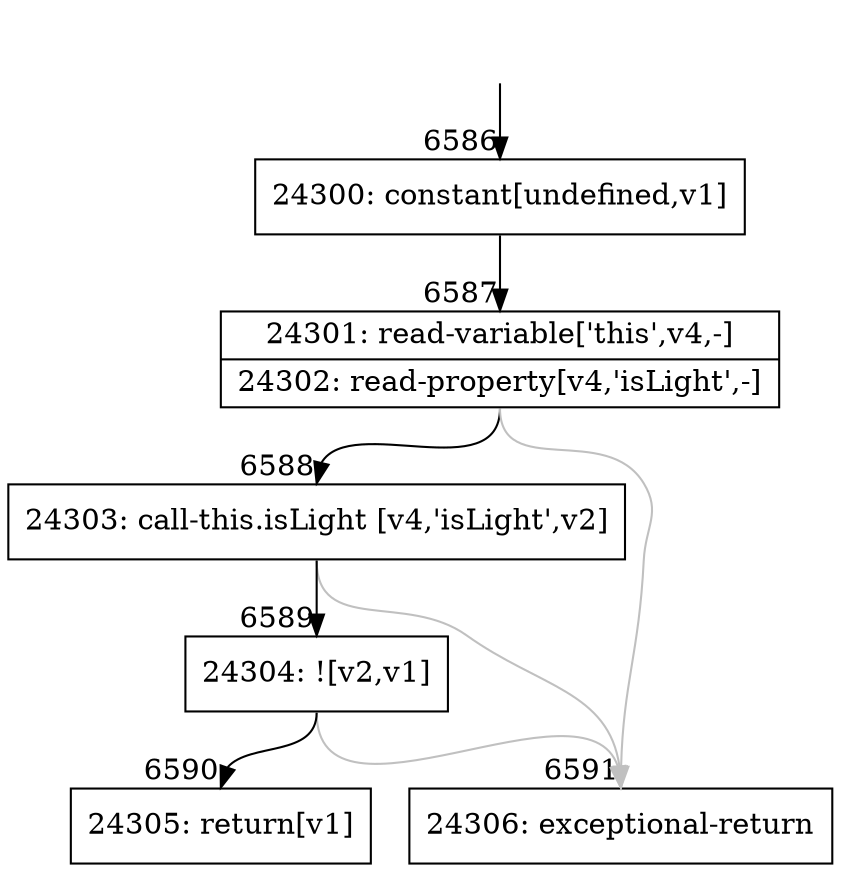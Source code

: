digraph {
rankdir="TD"
BB_entry443[shape=none,label=""];
BB_entry443 -> BB6586 [tailport=s, headport=n, headlabel="    6586"]
BB6586 [shape=record label="{24300: constant[undefined,v1]}" ] 
BB6586 -> BB6587 [tailport=s, headport=n, headlabel="      6587"]
BB6587 [shape=record label="{24301: read-variable['this',v4,-]|24302: read-property[v4,'isLight',-]}" ] 
BB6587 -> BB6588 [tailport=s, headport=n, headlabel="      6588"]
BB6587 -> BB6591 [tailport=s, headport=n, color=gray, headlabel="      6591"]
BB6588 [shape=record label="{24303: call-this.isLight [v4,'isLight',v2]}" ] 
BB6588 -> BB6589 [tailport=s, headport=n, headlabel="      6589"]
BB6588 -> BB6591 [tailport=s, headport=n, color=gray]
BB6589 [shape=record label="{24304: ![v2,v1]}" ] 
BB6589 -> BB6590 [tailport=s, headport=n, headlabel="      6590"]
BB6589 -> BB6591 [tailport=s, headport=n, color=gray]
BB6590 [shape=record label="{24305: return[v1]}" ] 
BB6591 [shape=record label="{24306: exceptional-return}" ] 
//#$~ 4644
}
